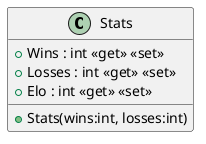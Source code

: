 @startuml
class Stats {
    + Stats(wins:int, losses:int)
    + Wins : int <<get>> <<set>>
    + Losses : int <<get>> <<set>>
    + Elo : int <<get>> <<set>>
}
@enduml
